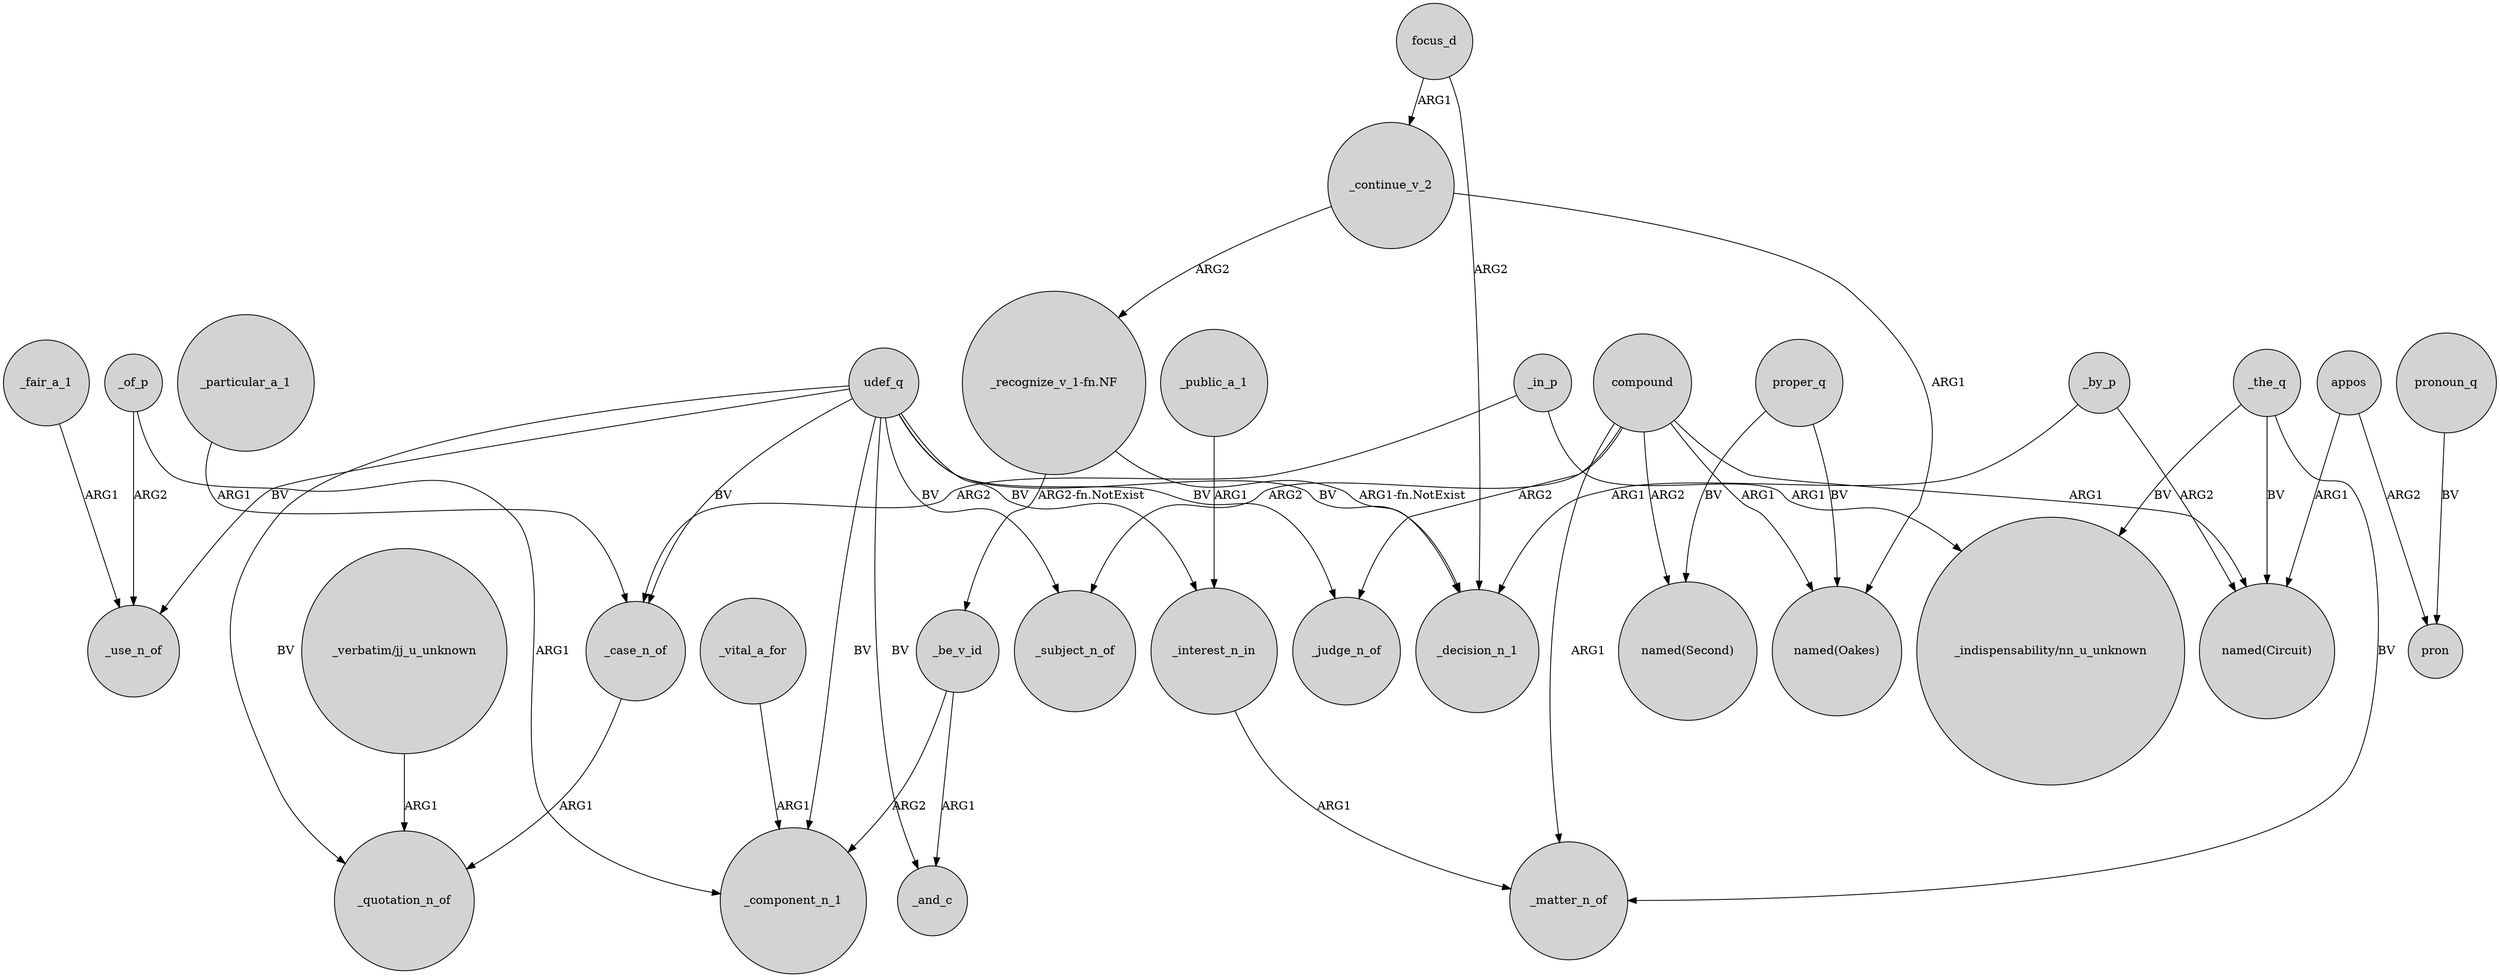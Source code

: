 digraph {
	node [shape=circle style=filled]
	focus_d -> _continue_v_2 [label=ARG1]
	compound -> "named(Second)" [label=ARG2]
	compound -> _matter_n_of [label=ARG1]
	appos -> "named(Circuit)" [label=ARG1]
	_be_v_id -> _component_n_1 [label=ARG2]
	appos -> pron [label=ARG2]
	_case_n_of -> _quotation_n_of [label=ARG1]
	compound -> _judge_n_of [label=ARG2]
	udef_q -> _use_n_of [label=BV]
	_of_p -> _component_n_1 [label=ARG1]
	focus_d -> _decision_n_1 [label=ARG2]
	compound -> _subject_n_of [label=ARG2]
	_by_p -> "named(Circuit)" [label=ARG2]
	_the_q -> _matter_n_of [label=BV]
	_the_q -> "_indispensability/nn_u_unknown" [label=BV]
	udef_q -> _interest_n_in [label=BV]
	_be_v_id -> _and_c [label=ARG1]
	compound -> "named(Circuit)" [label=ARG1]
	proper_q -> "named(Second)" [label=BV]
	"_recognize_v_1-fn.NF" -> _be_v_id [label="ARG2-fn.NotExist"]
	udef_q -> _judge_n_of [label=BV]
	_by_p -> _decision_n_1 [label=ARG1]
	_continue_v_2 -> "_recognize_v_1-fn.NF" [label=ARG2]
	pronoun_q -> pron [label=BV]
	_the_q -> "named(Circuit)" [label=BV]
	_continue_v_2 -> "named(Oakes)" [label=ARG1]
	_public_a_1 -> _interest_n_in [label=ARG1]
	udef_q -> _subject_n_of [label=BV]
	_fair_a_1 -> _use_n_of [label=ARG1]
	compound -> "named(Oakes)" [label=ARG1]
	proper_q -> "named(Oakes)" [label=BV]
	_in_p -> "_indispensability/nn_u_unknown" [label=ARG1]
	_in_p -> _case_n_of [label=ARG2]
	udef_q -> _quotation_n_of [label=BV]
	"_verbatim/jj_u_unknown" -> _quotation_n_of [label=ARG1]
	udef_q -> _decision_n_1 [label=BV]
	udef_q -> _case_n_of [label=BV]
	_interest_n_in -> _matter_n_of [label=ARG1]
	_vital_a_for -> _component_n_1 [label=ARG1]
	udef_q -> _and_c [label=BV]
	"_recognize_v_1-fn.NF" -> _decision_n_1 [label="ARG1-fn.NotExist"]
	_of_p -> _use_n_of [label=ARG2]
	_particular_a_1 -> _case_n_of [label=ARG1]
	udef_q -> _component_n_1 [label=BV]
}
